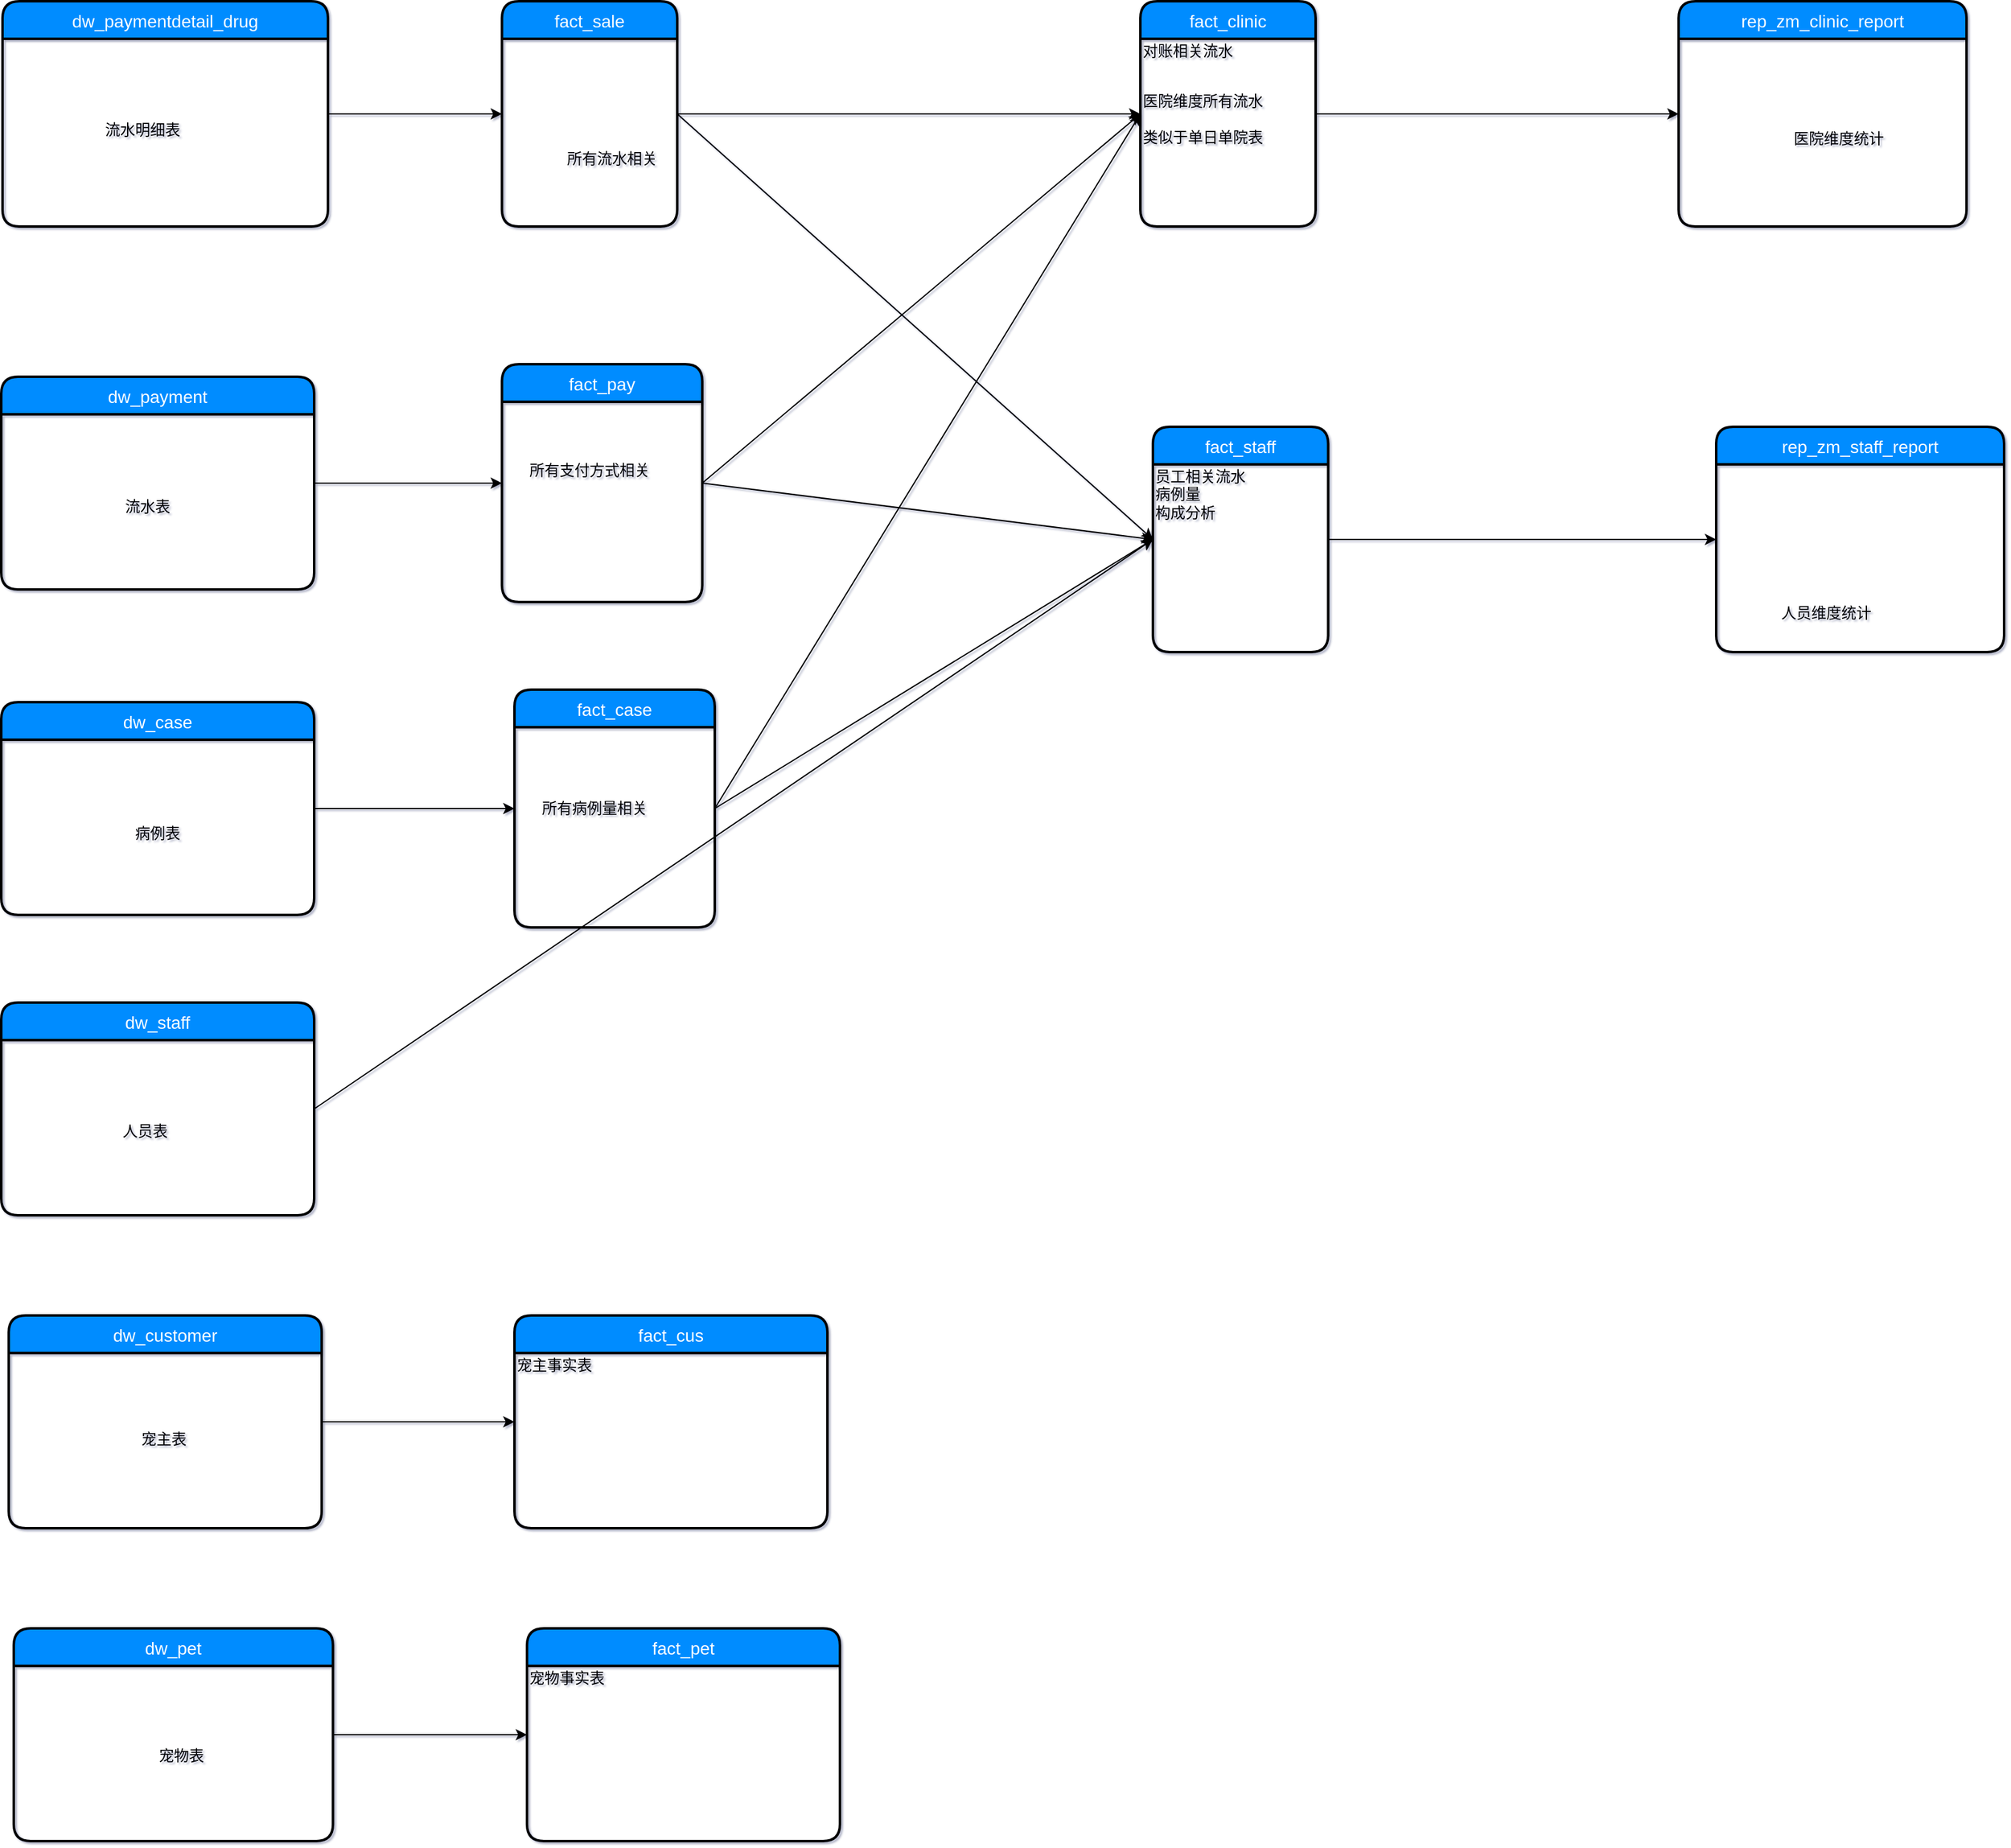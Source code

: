 <mxfile version="10.7.7" type="github"><diagram id="UUbXNPnHxCVODKkMB32y" name="ÃÂ§ÃÂ¬ÃÂ¬ 1 ÃÂ©ÃÂ¡ÃÂµ"><mxGraphModel dx="1464" dy="825" grid="1" gridSize="10" guides="1" tooltips="1" connect="1" arrows="1" fold="1" page="1" pageScale="1" pageWidth="1100" pageHeight="850" math="0" shadow="1"><root><mxCell id="0"/><mxCell id="1" parent="0"/><mxCell id="XZI1TMBekZB58TapLyV8-4" value="dw_paymentdetail_drug" style="swimlane;childLayout=stackLayout;horizontal=1;startSize=30;horizontalStack=0;fillColor=#008cff;fontColor=#FFFFFF;rounded=1;fontSize=14;fontStyle=0;strokeWidth=2;resizeParent=0;resizeLast=1;shadow=0;dashed=0;align=center;" parent="1" vertex="1"><mxGeometry x="31" y="10" width="260" height="180" as="geometry"><mxRectangle x="20" y="20" width="190" height="30" as="alternateBounds"/></mxGeometry></mxCell><mxCell id="XZI1TMBekZB58TapLyV8-6" value="dw_payment" style="swimlane;childLayout=stackLayout;horizontal=1;startSize=30;horizontalStack=0;fillColor=#008cff;fontColor=#FFFFFF;rounded=1;fontSize=14;fontStyle=0;strokeWidth=2;resizeParent=0;resizeLast=1;shadow=0;dashed=0;align=center;" parent="1" vertex="1"><mxGeometry x="30" y="310" width="250" height="170" as="geometry"><mxRectangle x="20" y="270" width="110" height="30" as="alternateBounds"/></mxGeometry></mxCell><mxCell id="XZI1TMBekZB58TapLyV8-15" value="fact_pay" style="swimlane;childLayout=stackLayout;horizontal=1;startSize=30;horizontalStack=0;fillColor=#008cff;fontColor=#FFFFFF;rounded=1;fontSize=14;fontStyle=0;strokeWidth=2;resizeParent=0;resizeLast=1;shadow=0;dashed=0;align=center;" parent="1" vertex="1"><mxGeometry x="430" y="300" width="160" height="190" as="geometry"><mxRectangle x="430" y="300" width="110" height="30" as="alternateBounds"/></mxGeometry></mxCell><mxCell id="XZI1TMBekZB58TapLyV8-18" value="" style="endArrow=classic;html=1;exitX=1;exitY=0.5;exitDx=0;exitDy=0;entryX=0;entryY=0.5;entryDx=0;entryDy=0;" parent="1" source="XZI1TMBekZB58TapLyV8-6" target="XZI1TMBekZB58TapLyV8-15" edge="1"><mxGeometry width="50" height="50" relative="1" as="geometry"><mxPoint x="270" y="372" as="sourcePoint"/><mxPoint x="451" y="373" as="targetPoint"/></mxGeometry></mxCell><mxCell id="XZI1TMBekZB58TapLyV8-19" value="fact_sale" style="swimlane;childLayout=stackLayout;horizontal=1;startSize=30;horizontalStack=0;fillColor=#008cff;fontColor=#FFFFFF;rounded=1;fontSize=14;fontStyle=0;strokeWidth=2;resizeParent=0;resizeLast=1;shadow=0;dashed=0;align=center;" parent="1" vertex="1"><mxGeometry x="430" y="10" width="140" height="180" as="geometry"><mxRectangle x="440" y="20" width="90" height="30" as="alternateBounds"/></mxGeometry></mxCell><mxCell id="XZI1TMBekZB58TapLyV8-21" style="edgeStyle=orthogonalEdgeStyle;rounded=0;orthogonalLoop=1;jettySize=auto;html=1;entryX=0;entryY=0.5;entryDx=0;entryDy=0;exitX=1;exitY=0.5;exitDx=0;exitDy=0;" parent="1" source="XZI1TMBekZB58TapLyV8-4" target="XZI1TMBekZB58TapLyV8-19" edge="1"><mxGeometry relative="1" as="geometry"><mxPoint x="280" y="110" as="sourcePoint"/><mxPoint x="450" y="105" as="targetPoint"/></mxGeometry></mxCell><mxCell id="XZI1TMBekZB58TapLyV8-26" style="edgeStyle=orthogonalEdgeStyle;rounded=0;orthogonalLoop=1;jettySize=auto;html=1;entryX=0;entryY=0.5;entryDx=0;entryDy=0;" parent="1" source="XZI1TMBekZB58TapLyV8-22" target="XZI1TMBekZB58TapLyV8-25" edge="1"><mxGeometry relative="1" as="geometry"/></mxCell><mxCell id="XZI1TMBekZB58TapLyV8-22" value="fact_clinic" style="swimlane;childLayout=stackLayout;horizontal=1;startSize=30;horizontalStack=0;fillColor=#008cff;fontColor=#FFFFFF;rounded=1;fontSize=14;fontStyle=0;strokeWidth=2;resizeParent=0;resizeLast=1;shadow=0;dashed=0;align=center;" parent="1" vertex="1"><mxGeometry x="940" y="10" width="140" height="180" as="geometry"><mxRectangle x="940" y="90" width="100" height="30" as="alternateBounds"/></mxGeometry></mxCell><mxCell id="XZI1TMBekZB58TapLyV8-58" value="对账相关流水&lt;br&gt;&lt;br&gt;&lt;br&gt;" style="text;html=1;resizable=0;points=[];autosize=1;align=left;verticalAlign=top;spacingTop=-4;" parent="XZI1TMBekZB58TapLyV8-22" vertex="1"><mxGeometry y="30" width="140" height="40" as="geometry"/></mxCell><mxCell id="XZI1TMBekZB58TapLyV8-57" value="医院维度所有流水&lt;br&gt;&lt;br&gt;类似于单日单院表&lt;br&gt;" style="text;html=1;resizable=0;points=[];autosize=1;align=left;verticalAlign=top;spacingTop=-4;" parent="XZI1TMBekZB58TapLyV8-22" vertex="1"><mxGeometry y="70" width="140" height="110" as="geometry"/></mxCell><mxCell id="XZI1TMBekZB58TapLyV8-25" value="rep_zm_clinic_report" style="swimlane;childLayout=stackLayout;horizontal=1;startSize=30;horizontalStack=0;fillColor=#008cff;fontColor=#FFFFFF;rounded=1;fontSize=14;fontStyle=0;strokeWidth=2;resizeParent=0;resizeLast=1;shadow=0;dashed=0;align=center;" parent="1" vertex="1"><mxGeometry x="1370" y="10" width="230" height="180" as="geometry"/></mxCell><mxCell id="XZI1TMBekZB58TapLyV8-27" value="rep_zm_staff_report" style="swimlane;childLayout=stackLayout;horizontal=1;startSize=30;horizontalStack=0;fillColor=#008cff;fontColor=#FFFFFF;rounded=1;fontSize=14;fontStyle=0;strokeWidth=2;resizeParent=0;resizeLast=1;shadow=0;dashed=0;align=center;" parent="1" vertex="1"><mxGeometry x="1400" y="350" width="230" height="180" as="geometry"/></mxCell><mxCell id="XZI1TMBekZB58TapLyV8-32" style="edgeStyle=orthogonalEdgeStyle;rounded=0;orthogonalLoop=1;jettySize=auto;html=1;entryX=0;entryY=0.5;entryDx=0;entryDy=0;" parent="1" source="XZI1TMBekZB58TapLyV8-28" target="XZI1TMBekZB58TapLyV8-27" edge="1"><mxGeometry relative="1" as="geometry"/></mxCell><mxCell id="XZI1TMBekZB58TapLyV8-28" value="fact_staff" style="swimlane;childLayout=stackLayout;horizontal=1;startSize=30;horizontalStack=0;fillColor=#008cff;fontColor=#FFFFFF;rounded=1;fontSize=14;fontStyle=0;strokeWidth=2;resizeParent=0;resizeLast=1;shadow=0;dashed=0;align=center;" parent="1" vertex="1"><mxGeometry x="950" y="350" width="140" height="180" as="geometry"/></mxCell><mxCell id="XZI1TMBekZB58TapLyV8-59" value="员工相关流水&lt;br&gt;病例量&lt;br&gt;构成分析" style="text;html=1;resizable=0;points=[];autosize=1;align=left;verticalAlign=top;spacingTop=-4;" parent="XZI1TMBekZB58TapLyV8-28" vertex="1"><mxGeometry y="30" width="140" height="150" as="geometry"/></mxCell><mxCell id="XZI1TMBekZB58TapLyV8-33" value="fact_case" style="swimlane;childLayout=stackLayout;horizontal=1;startSize=30;horizontalStack=0;fillColor=#008cff;fontColor=#FFFFFF;rounded=1;fontSize=14;fontStyle=0;strokeWidth=2;resizeParent=0;resizeLast=1;shadow=0;dashed=0;align=center;" parent="1" vertex="1"><mxGeometry x="440" y="560" width="160" height="190" as="geometry"><mxRectangle x="430" y="300" width="110" height="30" as="alternateBounds"/></mxGeometry></mxCell><mxCell id="XZI1TMBekZB58TapLyV8-35" style="edgeStyle=orthogonalEdgeStyle;rounded=0;orthogonalLoop=1;jettySize=auto;html=1;entryX=0;entryY=0.5;entryDx=0;entryDy=0;" parent="1" source="XZI1TMBekZB58TapLyV8-34" target="XZI1TMBekZB58TapLyV8-33" edge="1"><mxGeometry relative="1" as="geometry"/></mxCell><mxCell id="XZI1TMBekZB58TapLyV8-34" value="dw_case" style="swimlane;childLayout=stackLayout;horizontal=1;startSize=30;horizontalStack=0;fillColor=#008cff;fontColor=#FFFFFF;rounded=1;fontSize=14;fontStyle=0;strokeWidth=2;resizeParent=0;resizeLast=1;shadow=0;dashed=0;align=center;" parent="1" vertex="1"><mxGeometry x="30" y="570" width="250" height="170" as="geometry"><mxRectangle x="20" y="270" width="110" height="30" as="alternateBounds"/></mxGeometry></mxCell><mxCell id="XZI1TMBekZB58TapLyV8-38" value="" style="endArrow=classic;html=1;entryX=0;entryY=0.5;entryDx=0;entryDy=0;exitX=1;exitY=0.5;exitDx=0;exitDy=0;" parent="1" source="XZI1TMBekZB58TapLyV8-19" target="XZI1TMBekZB58TapLyV8-22" edge="1"><mxGeometry width="50" height="50" relative="1" as="geometry"><mxPoint x="580" y="100" as="sourcePoint"/><mxPoint x="110" y="770" as="targetPoint"/></mxGeometry></mxCell><mxCell id="XZI1TMBekZB58TapLyV8-40" value="" style="endArrow=classic;html=1;exitX=1;exitY=0.5;exitDx=0;exitDy=0;entryX=0;entryY=0.5;entryDx=0;entryDy=0;" parent="1" source="XZI1TMBekZB58TapLyV8-15" target="XZI1TMBekZB58TapLyV8-22" edge="1"><mxGeometry width="50" height="50" relative="1" as="geometry"><mxPoint x="730" y="300" as="sourcePoint"/><mxPoint x="780" y="250" as="targetPoint"/></mxGeometry></mxCell><mxCell id="XZI1TMBekZB58TapLyV8-41" value="" style="endArrow=classic;html=1;exitX=1;exitY=0.5;exitDx=0;exitDy=0;entryX=0;entryY=0.5;entryDx=0;entryDy=0;" parent="1" source="XZI1TMBekZB58TapLyV8-33" target="XZI1TMBekZB58TapLyV8-22" edge="1"><mxGeometry width="50" height="50" relative="1" as="geometry"><mxPoint x="750" y="570" as="sourcePoint"/><mxPoint x="930" y="100" as="targetPoint"/></mxGeometry></mxCell><mxCell id="XZI1TMBekZB58TapLyV8-44" value="" style="endArrow=classic;html=1;exitX=1;exitY=0.5;exitDx=0;exitDy=0;entryX=0;entryY=0.5;entryDx=0;entryDy=0;" parent="1" source="XZI1TMBekZB58TapLyV8-19" target="XZI1TMBekZB58TapLyV8-28" edge="1"><mxGeometry width="50" height="50" relative="1" as="geometry"><mxPoint x="770" y="550" as="sourcePoint"/><mxPoint x="820" y="500" as="targetPoint"/></mxGeometry></mxCell><mxCell id="XZI1TMBekZB58TapLyV8-46" value="" style="endArrow=classic;html=1;exitX=1;exitY=0.5;exitDx=0;exitDy=0;entryX=0;entryY=0.5;entryDx=0;entryDy=0;" parent="1" source="XZI1TMBekZB58TapLyV8-15" target="XZI1TMBekZB58TapLyV8-28" edge="1"><mxGeometry width="50" height="50" relative="1" as="geometry"><mxPoint x="820" y="670" as="sourcePoint"/><mxPoint x="870" y="620" as="targetPoint"/></mxGeometry></mxCell><mxCell id="XZI1TMBekZB58TapLyV8-47" value="" style="endArrow=classic;html=1;exitX=1;exitY=0.5;exitDx=0;exitDy=0;entryX=0;entryY=0.5;entryDx=0;entryDy=0;" parent="1" source="XZI1TMBekZB58TapLyV8-33" target="XZI1TMBekZB58TapLyV8-28" edge="1"><mxGeometry width="50" height="50" relative="1" as="geometry"><mxPoint x="860" y="730" as="sourcePoint"/><mxPoint x="910" y="680" as="targetPoint"/></mxGeometry></mxCell><mxCell id="XZI1TMBekZB58TapLyV8-48" value="所有病例量相关" style="text;html=1;resizable=0;points=[];autosize=1;align=left;verticalAlign=top;spacingTop=-4;" parent="1" vertex="1"><mxGeometry x="460" y="645" width="130" height="10" as="geometry"/></mxCell><mxCell id="XZI1TMBekZB58TapLyV8-49" value="所有支付方式相关" style="text;html=1;resizable=0;points=[];autosize=1;align=left;verticalAlign=top;spacingTop=-4;" parent="1" vertex="1"><mxGeometry x="450" y="375" width="140" height="10" as="geometry"/></mxCell><mxCell id="XZI1TMBekZB58TapLyV8-52" value="所有流水相关" style="text;html=1;resizable=0;points=[];autosize=1;align=left;verticalAlign=top;spacingTop=-4;" parent="1" vertex="1"><mxGeometry x="480" y="126" width="110" height="10" as="geometry"/></mxCell><mxCell id="XZI1TMBekZB58TapLyV8-53" value="流水明细表" style="text;html=1;resizable=0;points=[];autosize=1;align=left;verticalAlign=top;spacingTop=-4;" parent="1" vertex="1"><mxGeometry x="111" y="103" width="100" height="10" as="geometry"/></mxCell><mxCell id="XZI1TMBekZB58TapLyV8-54" value="流水表" style="text;html=1;resizable=0;points=[];autosize=1;align=left;verticalAlign=top;spacingTop=-4;" parent="1" vertex="1"><mxGeometry x="127" y="404" width="60" height="10" as="geometry"/></mxCell><mxCell id="XZI1TMBekZB58TapLyV8-55" value="病例表" style="text;html=1;resizable=0;points=[];autosize=1;align=left;verticalAlign=top;spacingTop=-4;" parent="1" vertex="1"><mxGeometry x="135" y="665" width="60" height="10" as="geometry"/></mxCell><mxCell id="XZI1TMBekZB58TapLyV8-60" value="医院维度统计" style="text;html=1;resizable=0;points=[];autosize=1;align=left;verticalAlign=top;spacingTop=-4;" parent="1" vertex="1"><mxGeometry x="1460" y="110" width="110" height="20" as="geometry"/></mxCell><mxCell id="XZI1TMBekZB58TapLyV8-61" value="人员维度统计" style="text;html=1;resizable=0;points=[];autosize=1;align=left;verticalAlign=top;spacingTop=-4;" parent="1" vertex="1"><mxGeometry x="1450" y="489" width="110" height="20" as="geometry"/></mxCell><mxCell id="XZI1TMBekZB58TapLyV8-62" value="dw_staff" style="swimlane;childLayout=stackLayout;horizontal=1;startSize=30;horizontalStack=0;fillColor=#008cff;fontColor=#FFFFFF;rounded=1;fontSize=14;fontStyle=0;strokeWidth=2;resizeParent=0;resizeLast=1;shadow=0;dashed=0;align=center;" parent="1" vertex="1"><mxGeometry x="30" y="810" width="250" height="170" as="geometry"><mxRectangle x="20" y="270" width="110" height="30" as="alternateBounds"/></mxGeometry></mxCell><mxCell id="XZI1TMBekZB58TapLyV8-64" value="人员表" style="text;html=1;resizable=0;points=[];autosize=1;align=left;verticalAlign=top;spacingTop=-4;" parent="1" vertex="1"><mxGeometry x="125" y="903" width="60" height="20" as="geometry"/></mxCell><mxCell id="XZI1TMBekZB58TapLyV8-65" value="" style="endArrow=classic;html=1;exitX=1;exitY=0.5;exitDx=0;exitDy=0;entryX=0;entryY=0.5;entryDx=0;entryDy=0;" parent="1" source="XZI1TMBekZB58TapLyV8-62" target="XZI1TMBekZB58TapLyV8-28" edge="1"><mxGeometry width="50" height="50" relative="1" as="geometry"><mxPoint x="410" y="910" as="sourcePoint"/><mxPoint x="460" y="860" as="targetPoint"/></mxGeometry></mxCell><mxCell id="xMeJ0BJyDQgTNtLPv9PG-1" value="dw_customer" style="swimlane;childLayout=stackLayout;horizontal=1;startSize=30;horizontalStack=0;fillColor=#008cff;fontColor=#FFFFFF;rounded=1;fontSize=14;fontStyle=0;strokeWidth=2;resizeParent=0;resizeLast=1;shadow=0;dashed=0;align=center;" parent="1" vertex="1"><mxGeometry x="36" y="1060" width="250" height="170" as="geometry"><mxRectangle x="20" y="270" width="110" height="30" as="alternateBounds"/></mxGeometry></mxCell><mxCell id="xMeJ0BJyDQgTNtLPv9PG-2" value="宠主表" style="text;html=1;resizable=0;points=[];autosize=1;align=left;verticalAlign=top;spacingTop=-4;" parent="1" vertex="1"><mxGeometry x="140" y="1149" width="60" height="20" as="geometry"/></mxCell><mxCell id="xMeJ0BJyDQgTNtLPv9PG-3" value="dw_pet" style="swimlane;childLayout=stackLayout;horizontal=1;startSize=30;horizontalStack=0;fillColor=#008cff;fontColor=#FFFFFF;rounded=1;fontSize=14;fontStyle=0;strokeWidth=2;resizeParent=0;resizeLast=1;shadow=0;dashed=0;align=center;" parent="1" vertex="1"><mxGeometry x="40" y="1310" width="255" height="170" as="geometry"><mxRectangle x="20" y="270" width="110" height="30" as="alternateBounds"/></mxGeometry></mxCell><mxCell id="xMeJ0BJyDQgTNtLPv9PG-4" value="宠物表" style="text;html=1;resizable=0;points=[];autosize=1;align=left;verticalAlign=top;spacingTop=-4;" parent="1" vertex="1"><mxGeometry x="154" y="1402" width="60" height="20" as="geometry"/></mxCell><mxCell id="xMeJ0BJyDQgTNtLPv9PG-5" value="fact_cus" style="swimlane;childLayout=stackLayout;horizontal=1;startSize=30;horizontalStack=0;fillColor=#008cff;fontColor=#FFFFFF;rounded=1;fontSize=14;fontStyle=0;strokeWidth=2;resizeParent=0;resizeLast=1;shadow=0;dashed=0;align=center;" parent="1" vertex="1"><mxGeometry x="440" y="1060" width="250" height="170" as="geometry"><mxRectangle x="20" y="270" width="110" height="30" as="alternateBounds"/></mxGeometry></mxCell><mxCell id="xMeJ0BJyDQgTNtLPv9PG-10" value="宠主事实表" style="text;html=1;resizable=0;points=[];autosize=1;align=left;verticalAlign=top;spacingTop=-4;" parent="xMeJ0BJyDQgTNtLPv9PG-5" vertex="1"><mxGeometry y="30" width="250" height="140" as="geometry"/></mxCell><mxCell id="xMeJ0BJyDQgTNtLPv9PG-7" value="fact_pet" style="swimlane;childLayout=stackLayout;horizontal=1;startSize=30;horizontalStack=0;fillColor=#008cff;fontColor=#FFFFFF;rounded=1;fontSize=14;fontStyle=0;strokeWidth=2;resizeParent=0;resizeLast=1;shadow=0;dashed=0;align=center;" parent="1" vertex="1"><mxGeometry x="450" y="1310" width="250" height="170" as="geometry"><mxRectangle x="20" y="270" width="110" height="30" as="alternateBounds"/></mxGeometry></mxCell><mxCell id="xMeJ0BJyDQgTNtLPv9PG-11" value="宠物事实表" style="text;html=1;resizable=0;points=[];autosize=1;align=left;verticalAlign=top;spacingTop=-4;" parent="xMeJ0BJyDQgTNtLPv9PG-7" vertex="1"><mxGeometry y="30" width="250" height="140" as="geometry"/></mxCell><mxCell id="xMeJ0BJyDQgTNtLPv9PG-8" value="" style="endArrow=classic;html=1;exitX=1;exitY=0.5;exitDx=0;exitDy=0;entryX=0;entryY=0.5;entryDx=0;entryDy=0;" parent="1" source="xMeJ0BJyDQgTNtLPv9PG-3" target="xMeJ0BJyDQgTNtLPv9PG-7" edge="1"><mxGeometry width="50" height="50" relative="1" as="geometry"><mxPoint x="370" y="1470" as="sourcePoint"/><mxPoint x="420" y="1420" as="targetPoint"/></mxGeometry></mxCell><mxCell id="xMeJ0BJyDQgTNtLPv9PG-9" value="" style="endArrow=classic;html=1;exitX=1;exitY=0.5;exitDx=0;exitDy=0;entryX=0;entryY=0.5;entryDx=0;entryDy=0;" parent="1" source="xMeJ0BJyDQgTNtLPv9PG-1" target="xMeJ0BJyDQgTNtLPv9PG-5" edge="1"><mxGeometry width="50" height="50" relative="1" as="geometry"><mxPoint x="370" y="1250" as="sourcePoint"/><mxPoint x="420" y="1200" as="targetPoint"/></mxGeometry></mxCell></root></mxGraphModel></diagram></mxfile>